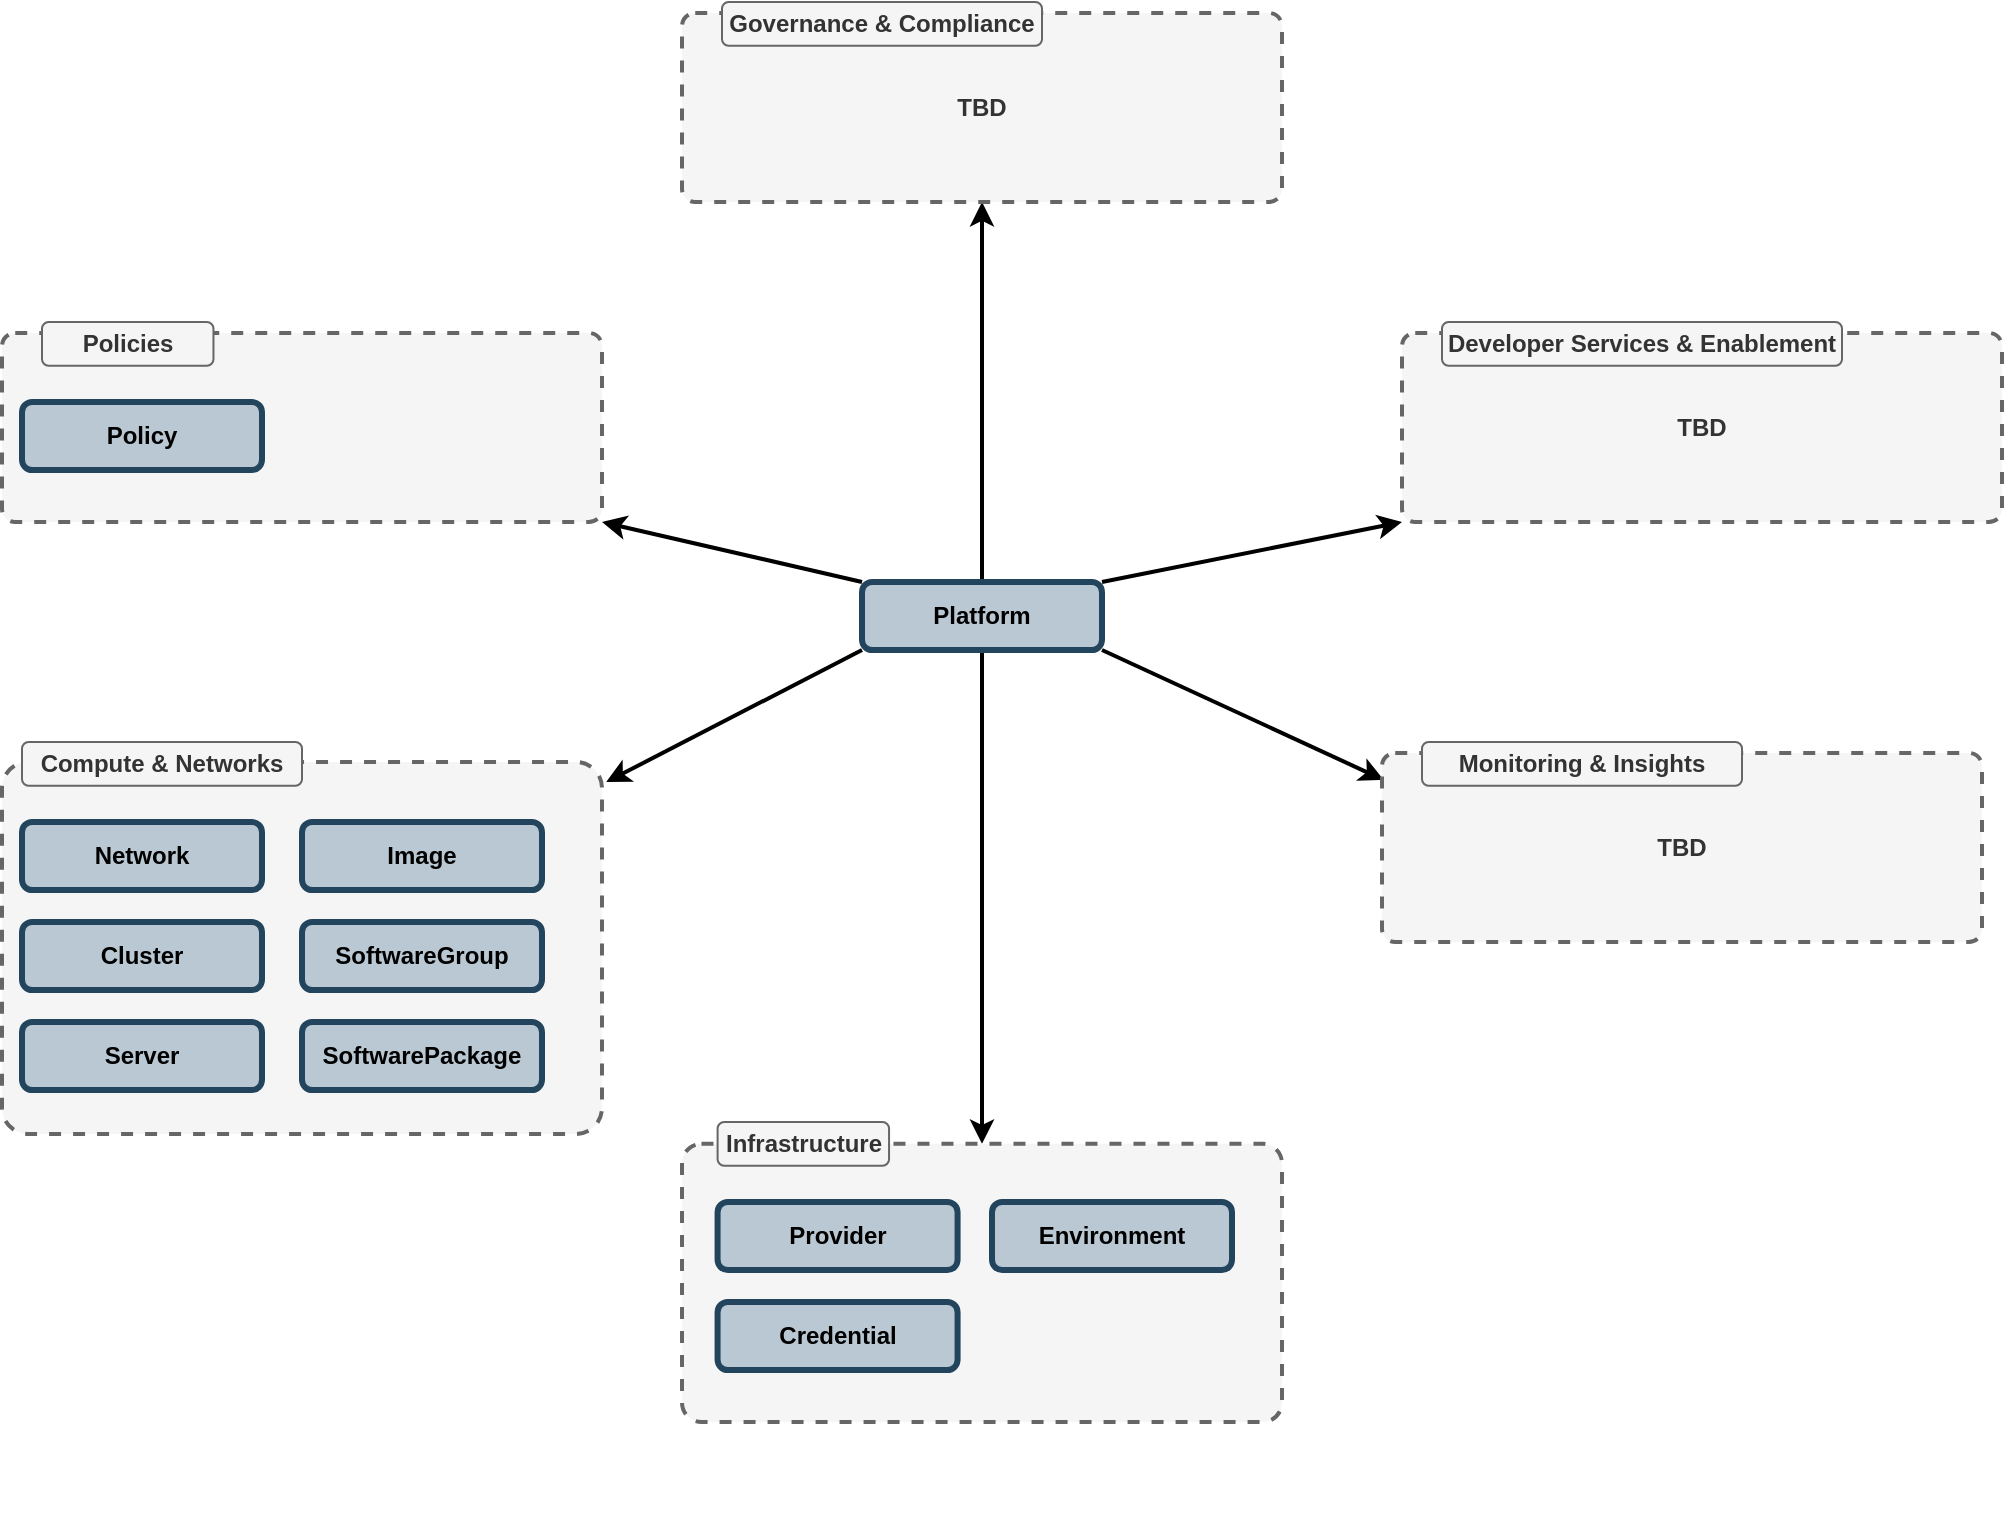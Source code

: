<mxfile version="24.8.9">
  <diagram id="6a731a19-8d31-9384-78a2-239565b7b9f0" name="Page-1">
    <mxGraphModel dx="1602" dy="1034" grid="1" gridSize="10" guides="1" tooltips="1" connect="1" arrows="1" fold="1" page="1" pageScale="1" pageWidth="1169" pageHeight="827" background="none" math="0" shadow="0">
      <root>
        <mxCell id="0" />
        <mxCell id="1" parent="0" />
        <mxCell id="ZTlJS3qnJd74X5BMQNH_-5" style="rounded=1;orthogonalLoop=1;jettySize=auto;html=1;exitX=0;exitY=1;exitDx=0;exitDy=0;entryX=1.007;entryY=0.054;entryDx=0;entryDy=0;entryPerimeter=0;strokeWidth=2;" edge="1" parent="1" source="2F0ZHAKEK8wXsF_SbkVZ-1780" target="_siu0kcWxK-6dg5J5kOe-8">
          <mxGeometry relative="1" as="geometry" />
        </mxCell>
        <mxCell id="ZTlJS3qnJd74X5BMQNH_-6" style="rounded=1;orthogonalLoop=1;jettySize=auto;html=1;exitX=0.5;exitY=1;exitDx=0;exitDy=0;entryX=0.5;entryY=0;entryDx=0;entryDy=0;strokeWidth=2;" edge="1" parent="1" source="2F0ZHAKEK8wXsF_SbkVZ-1780" target="_siu0kcWxK-6dg5J5kOe-1">
          <mxGeometry relative="1" as="geometry" />
        </mxCell>
        <mxCell id="ZTlJS3qnJd74X5BMQNH_-11" style="rounded=1;orthogonalLoop=1;jettySize=auto;html=1;exitX=0.5;exitY=0;exitDx=0;exitDy=0;entryX=0.5;entryY=1;entryDx=0;entryDy=0;strokeWidth=2;" edge="1" parent="1" source="2F0ZHAKEK8wXsF_SbkVZ-1780" target="ZTlJS3qnJd74X5BMQNH_-7">
          <mxGeometry relative="1" as="geometry" />
        </mxCell>
        <mxCell id="ZTlJS3qnJd74X5BMQNH_-18" style="rounded=1;orthogonalLoop=1;jettySize=auto;html=1;exitX=1;exitY=0;exitDx=0;exitDy=0;entryX=0;entryY=1;entryDx=0;entryDy=0;strokeWidth=2;" edge="1" parent="1" source="2F0ZHAKEK8wXsF_SbkVZ-1780" target="ZTlJS3qnJd74X5BMQNH_-12">
          <mxGeometry relative="1" as="geometry" />
        </mxCell>
        <mxCell id="ZTlJS3qnJd74X5BMQNH_-19" style="rounded=1;orthogonalLoop=1;jettySize=auto;html=1;exitX=1;exitY=1;exitDx=0;exitDy=0;entryX=0.003;entryY=0.143;entryDx=0;entryDy=0;entryPerimeter=0;strokeWidth=2;" edge="1" parent="1" source="2F0ZHAKEK8wXsF_SbkVZ-1780" target="ZTlJS3qnJd74X5BMQNH_-16">
          <mxGeometry relative="1" as="geometry" />
        </mxCell>
        <mxCell id="2F0ZHAKEK8wXsF_SbkVZ-1780" value="Platform" style="rounded=1;whiteSpace=wrap;html=1;fillColor=#bac8d3;strokeColor=#23445d;strokeWidth=3;fontStyle=1;fontSize=12;" parent="1" vertex="1">
          <mxGeometry x="500" y="300" width="120" height="34" as="geometry" />
        </mxCell>
        <mxCell id="ZTlJS3qnJd74X5BMQNH_-2" value="" style="group" vertex="1" connectable="0" parent="1">
          <mxGeometry x="70" y="380" width="300" height="196" as="geometry" />
        </mxCell>
        <mxCell id="_siu0kcWxK-6dg5J5kOe-8" value="" style="rounded=1;whiteSpace=wrap;html=1;arcSize=7;fillColor=#f5f5f5;fontColor=#333333;strokeColor=#666666;strokeWidth=2;dashed=1;" parent="ZTlJS3qnJd74X5BMQNH_-2" vertex="1">
          <mxGeometry y="10" width="300" height="186" as="geometry" />
        </mxCell>
        <mxCell id="_siu0kcWxK-6dg5J5kOe-10" value="Compute &amp;amp; Networks" style="rounded=1;whiteSpace=wrap;html=1;fontStyle=1;fillColor=#f5f5f5;fontColor=#333333;strokeColor=#666666;strokeWidth=1;" parent="ZTlJS3qnJd74X5BMQNH_-2" vertex="1">
          <mxGeometry x="10" width="140" height="21.87" as="geometry" />
        </mxCell>
        <mxCell id="_siu0kcWxK-6dg5J5kOe-11" value="Network" style="rounded=1;whiteSpace=wrap;html=1;fillColor=#bac8d3;strokeColor=#23445d;strokeWidth=3;fontStyle=1;fontSize=12;" parent="ZTlJS3qnJd74X5BMQNH_-2" vertex="1">
          <mxGeometry x="10" y="40" width="120" height="34" as="geometry" />
        </mxCell>
        <mxCell id="_siu0kcWxK-6dg5J5kOe-12" value="Cluster" style="rounded=1;whiteSpace=wrap;html=1;fillColor=#bac8d3;strokeColor=#23445d;strokeWidth=3;fontStyle=1;fontSize=12;" parent="ZTlJS3qnJd74X5BMQNH_-2" vertex="1">
          <mxGeometry x="10" y="90" width="120" height="34" as="geometry" />
        </mxCell>
        <mxCell id="_siu0kcWxK-6dg5J5kOe-13" value="Server" style="rounded=1;whiteSpace=wrap;html=1;fillColor=#bac8d3;strokeColor=#23445d;strokeWidth=3;fontStyle=1;fontSize=12;" parent="ZTlJS3qnJd74X5BMQNH_-2" vertex="1">
          <mxGeometry x="10" y="140" width="120" height="34" as="geometry" />
        </mxCell>
        <mxCell id="_siu0kcWxK-6dg5J5kOe-14" value="Image" style="rounded=1;whiteSpace=wrap;html=1;fillColor=#bac8d3;strokeColor=#23445d;strokeWidth=3;fontStyle=1;fontSize=12;" parent="ZTlJS3qnJd74X5BMQNH_-2" vertex="1">
          <mxGeometry x="150" y="40" width="120" height="34" as="geometry" />
        </mxCell>
        <mxCell id="_siu0kcWxK-6dg5J5kOe-15" value="SoftwareGroup" style="rounded=1;whiteSpace=wrap;html=1;fillColor=#bac8d3;strokeColor=#23445d;strokeWidth=3;fontStyle=1;fontSize=12;" parent="ZTlJS3qnJd74X5BMQNH_-2" vertex="1">
          <mxGeometry x="150" y="90" width="120" height="34" as="geometry" />
        </mxCell>
        <mxCell id="_siu0kcWxK-6dg5J5kOe-16" value="SoftwarePackage" style="rounded=1;whiteSpace=wrap;html=1;fillColor=#bac8d3;strokeColor=#23445d;strokeWidth=3;fontStyle=1;fontSize=12;" parent="ZTlJS3qnJd74X5BMQNH_-2" vertex="1">
          <mxGeometry x="150" y="140" width="120" height="34" as="geometry" />
        </mxCell>
        <mxCell id="ZTlJS3qnJd74X5BMQNH_-3" value="" style="group;movable=1;resizable=1;rotatable=1;deletable=1;editable=1;locked=0;connectable=1;" vertex="1" connectable="0" parent="1">
          <mxGeometry x="70" y="170" width="300" height="100" as="geometry" />
        </mxCell>
        <mxCell id="_siu0kcWxK-6dg5J5kOe-18" value="" style="rounded=1;whiteSpace=wrap;html=1;arcSize=7;fillColor=#f5f5f5;fontColor=#333333;strokeColor=#666666;strokeWidth=2;dashed=1;movable=1;resizable=1;rotatable=1;deletable=1;editable=1;locked=0;connectable=1;" parent="ZTlJS3qnJd74X5BMQNH_-3" vertex="1">
          <mxGeometry y="5.465" width="300" height="94.535" as="geometry" />
        </mxCell>
        <mxCell id="_siu0kcWxK-6dg5J5kOe-19" value="Policies" style="rounded=1;whiteSpace=wrap;html=1;fontStyle=1;fillColor=#f5f5f5;fontColor=#333333;strokeColor=#666666;strokeWidth=1;movable=0;resizable=0;rotatable=0;deletable=0;editable=0;locked=1;connectable=0;" parent="ZTlJS3qnJd74X5BMQNH_-3" vertex="1">
          <mxGeometry x="20.004" width="85.735" height="21.867" as="geometry" />
        </mxCell>
        <mxCell id="_siu0kcWxK-6dg5J5kOe-20" value="Policy" style="rounded=1;whiteSpace=wrap;html=1;fillColor=#bac8d3;strokeColor=#23445d;strokeWidth=3;fontStyle=1;fontSize=12;movable=1;resizable=1;rotatable=1;deletable=1;editable=1;locked=0;connectable=1;" parent="ZTlJS3qnJd74X5BMQNH_-3" vertex="1">
          <mxGeometry x="10" y="40" width="120" height="34" as="geometry" />
        </mxCell>
        <mxCell id="ZTlJS3qnJd74X5BMQNH_-4" style="rounded=1;orthogonalLoop=1;jettySize=auto;html=1;exitX=0;exitY=0;exitDx=0;exitDy=0;entryX=1;entryY=1;entryDx=0;entryDy=0;strokeWidth=2;" edge="1" parent="1" source="2F0ZHAKEK8wXsF_SbkVZ-1780" target="ZTlJS3qnJd74X5BMQNH_-3">
          <mxGeometry relative="1" as="geometry" />
        </mxCell>
        <mxCell id="ZTlJS3qnJd74X5BMQNH_-1" value="" style="group" vertex="1" connectable="0" parent="1">
          <mxGeometry x="410" y="570" width="300" height="200" as="geometry" />
        </mxCell>
        <mxCell id="_siu0kcWxK-6dg5J5kOe-1" value="" style="rounded=1;whiteSpace=wrap;html=1;arcSize=7;fillColor=#f5f5f5;fontColor=#333333;strokeColor=#666666;strokeWidth=2;dashed=1;" parent="ZTlJS3qnJd74X5BMQNH_-1" vertex="1">
          <mxGeometry y="10.93" width="300" height="139.07" as="geometry" />
        </mxCell>
        <mxCell id="_siu0kcWxK-6dg5J5kOe-2" value="Infrastructure" style="rounded=1;whiteSpace=wrap;html=1;fontStyle=1;fillColor=#f5f5f5;fontColor=#333333;strokeColor=#666666;strokeWidth=1;" parent="ZTlJS3qnJd74X5BMQNH_-1" vertex="1">
          <mxGeometry x="17.794" width="85.735" height="21.867" as="geometry" />
        </mxCell>
        <mxCell id="_siu0kcWxK-6dg5J5kOe-4" value="Provider" style="rounded=1;whiteSpace=wrap;html=1;fillColor=#bac8d3;strokeColor=#23445d;strokeWidth=3;fontStyle=1;fontSize=12;" parent="ZTlJS3qnJd74X5BMQNH_-1" vertex="1">
          <mxGeometry x="17.79" y="40" width="120" height="34" as="geometry" />
        </mxCell>
        <mxCell id="_siu0kcWxK-6dg5J5kOe-5" value="Credential" style="rounded=1;whiteSpace=wrap;html=1;fillColor=#bac8d3;strokeColor=#23445d;strokeWidth=3;fontStyle=1;fontSize=12;" parent="ZTlJS3qnJd74X5BMQNH_-1" vertex="1">
          <mxGeometry x="17.79" y="90" width="120" height="34" as="geometry" />
        </mxCell>
        <mxCell id="_siu0kcWxK-6dg5J5kOe-6" value="Environment" style="rounded=1;whiteSpace=wrap;html=1;fillColor=#bac8d3;strokeColor=#23445d;strokeWidth=3;fontStyle=1;fontSize=12;" parent="ZTlJS3qnJd74X5BMQNH_-1" vertex="1">
          <mxGeometry x="155" y="40" width="120" height="34" as="geometry" />
        </mxCell>
        <mxCell id="ZTlJS3qnJd74X5BMQNH_-7" value="" style="group;movable=1;resizable=1;rotatable=1;deletable=1;editable=1;locked=0;connectable=1;" vertex="1" connectable="0" parent="1">
          <mxGeometry x="410" y="10" width="300" height="100" as="geometry" />
        </mxCell>
        <mxCell id="ZTlJS3qnJd74X5BMQNH_-8" value="&lt;b&gt;TBD&lt;/b&gt;" style="rounded=1;whiteSpace=wrap;html=1;arcSize=7;fillColor=#f5f5f5;fontColor=#333333;strokeColor=#666666;strokeWidth=2;dashed=1;movable=1;resizable=1;rotatable=1;deletable=1;editable=1;locked=0;connectable=1;" vertex="1" parent="ZTlJS3qnJd74X5BMQNH_-7">
          <mxGeometry y="5.465" width="300" height="94.535" as="geometry" />
        </mxCell>
        <mxCell id="ZTlJS3qnJd74X5BMQNH_-9" value="Governance &amp;amp; Compliance" style="rounded=1;whiteSpace=wrap;html=1;fontStyle=1;fillColor=#f5f5f5;fontColor=#333333;strokeColor=#666666;strokeWidth=1;movable=1;resizable=1;rotatable=1;deletable=1;editable=1;locked=0;connectable=1;" vertex="1" parent="ZTlJS3qnJd74X5BMQNH_-7">
          <mxGeometry x="20" width="160" height="21.87" as="geometry" />
        </mxCell>
        <mxCell id="ZTlJS3qnJd74X5BMQNH_-12" value="" style="group;movable=1;resizable=1;rotatable=1;deletable=1;editable=1;locked=0;connectable=1;" vertex="1" connectable="0" parent="1">
          <mxGeometry x="770" y="170" width="300" height="100" as="geometry" />
        </mxCell>
        <mxCell id="ZTlJS3qnJd74X5BMQNH_-13" value="&lt;b&gt;TBD&lt;/b&gt;" style="rounded=1;whiteSpace=wrap;html=1;arcSize=7;fillColor=#f5f5f5;fontColor=#333333;strokeColor=#666666;strokeWidth=2;dashed=1;movable=1;resizable=1;rotatable=1;deletable=1;editable=1;locked=0;connectable=1;" vertex="1" parent="ZTlJS3qnJd74X5BMQNH_-12">
          <mxGeometry y="5.465" width="300" height="94.535" as="geometry" />
        </mxCell>
        <mxCell id="ZTlJS3qnJd74X5BMQNH_-14" value="Developer Services &amp;amp; Enablement" style="rounded=1;whiteSpace=wrap;html=1;fontStyle=1;fillColor=#f5f5f5;fontColor=#333333;strokeColor=#666666;strokeWidth=1;movable=1;resizable=1;rotatable=1;deletable=1;editable=1;locked=0;connectable=1;" vertex="1" parent="ZTlJS3qnJd74X5BMQNH_-12">
          <mxGeometry x="20" width="200" height="21.87" as="geometry" />
        </mxCell>
        <mxCell id="ZTlJS3qnJd74X5BMQNH_-15" value="" style="group;movable=1;resizable=1;rotatable=1;deletable=1;editable=1;locked=0;connectable=1;" vertex="1" connectable="0" parent="1">
          <mxGeometry x="760" y="380" width="300" height="100" as="geometry" />
        </mxCell>
        <mxCell id="ZTlJS3qnJd74X5BMQNH_-16" value="&lt;b&gt;TBD&lt;/b&gt;" style="rounded=1;whiteSpace=wrap;html=1;arcSize=7;fillColor=#f5f5f5;fontColor=#333333;strokeColor=#666666;strokeWidth=2;dashed=1;movable=1;resizable=1;rotatable=1;deletable=1;editable=1;locked=0;connectable=1;" vertex="1" parent="ZTlJS3qnJd74X5BMQNH_-15">
          <mxGeometry y="5.465" width="300" height="94.535" as="geometry" />
        </mxCell>
        <mxCell id="ZTlJS3qnJd74X5BMQNH_-17" value="Monitoring &amp;amp; Insights" style="rounded=1;whiteSpace=wrap;html=1;fontStyle=1;fillColor=#f5f5f5;fontColor=#333333;strokeColor=#666666;strokeWidth=1;movable=1;resizable=1;rotatable=1;deletable=1;editable=1;locked=0;connectable=1;" vertex="1" parent="ZTlJS3qnJd74X5BMQNH_-15">
          <mxGeometry x="20" width="160" height="21.87" as="geometry" />
        </mxCell>
      </root>
    </mxGraphModel>
  </diagram>
</mxfile>
